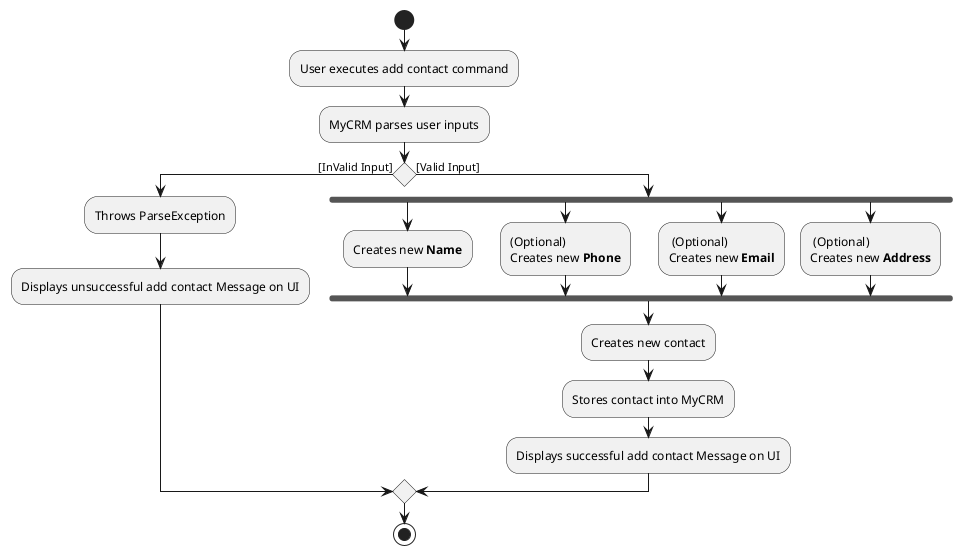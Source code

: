 @startuml
start
:User executes add contact command;
:MyCRM parses user inputs;
if() then ([InValid Input])
    :Throws ParseException;
    :Displays unsuccessful add contact Message on UI;
else ([Valid Input])
    fork
    :Creates new **Name**;
    fork again
    :(Optional)
    Creates new **Phone**;
    fork again
    : (Optional)
    Creates new **Email**;
    fork again
    : (Optional)
    Creates new **Address**;
    end fork
    :Creates new contact;
    :Stores contact into MyCRM;
    :Displays successful add contact Message on UI;
endif;
stop
@enduml
